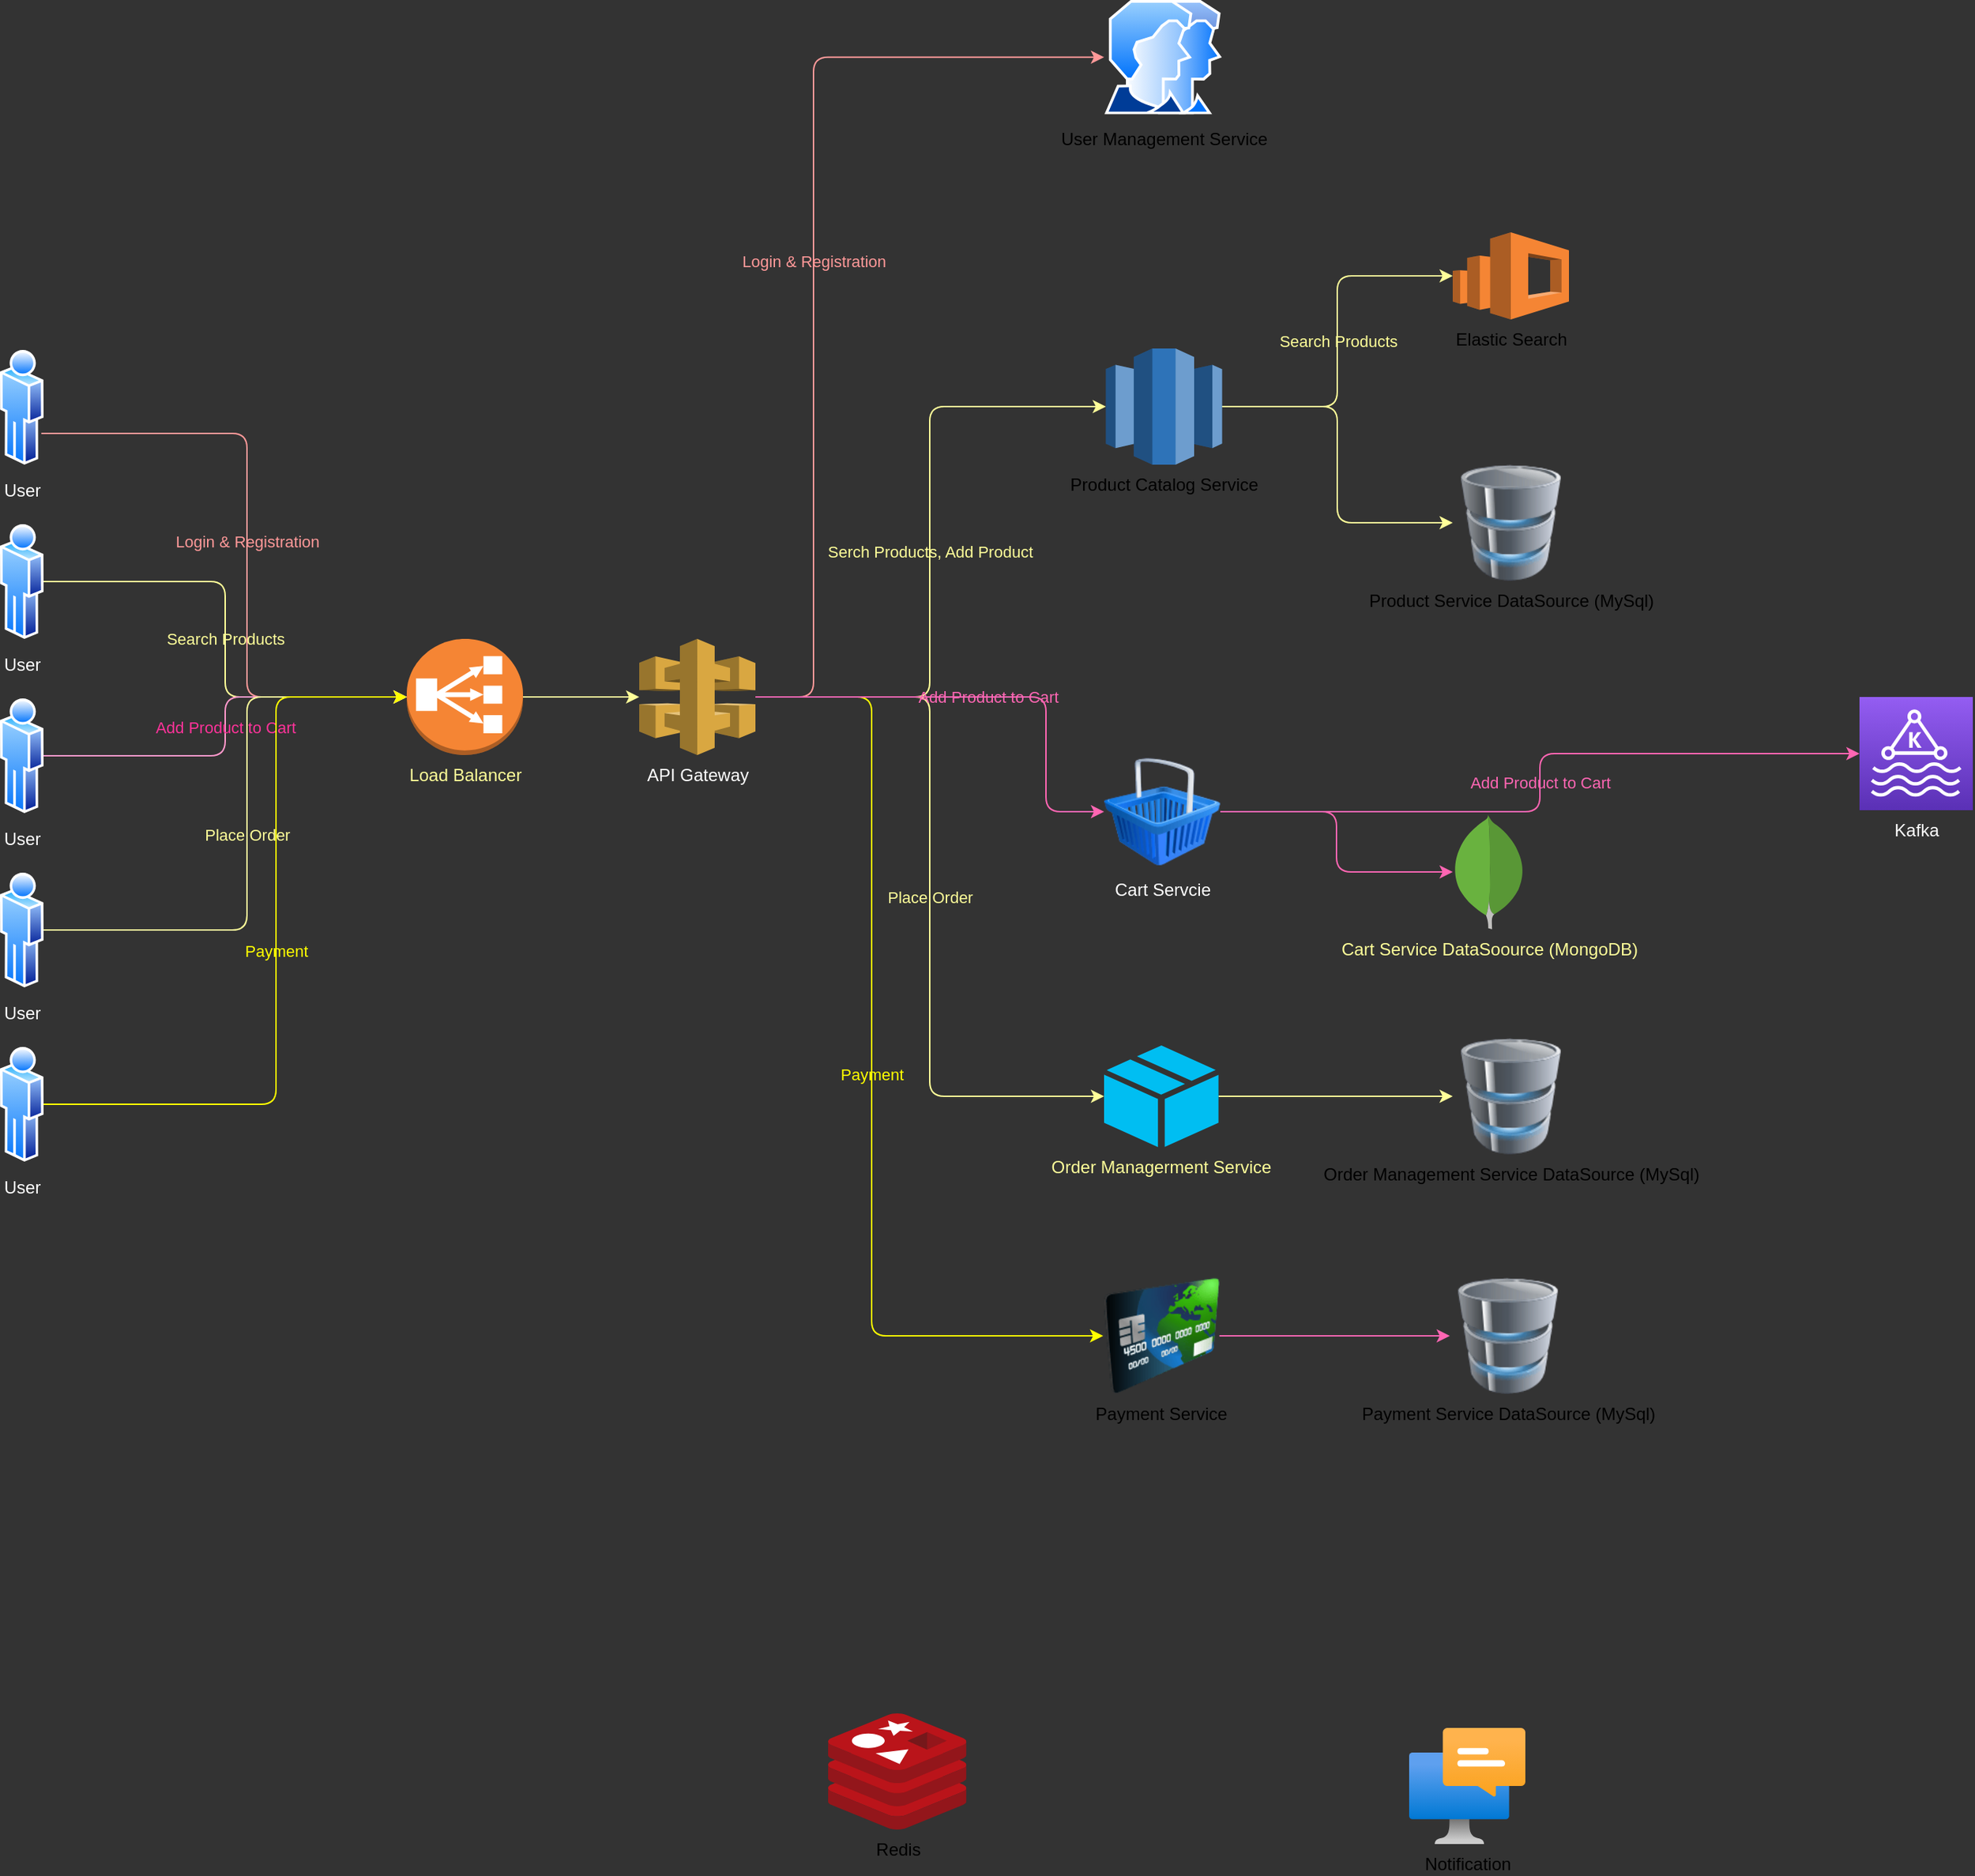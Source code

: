 <mxfile>
    <diagram id="8pjq1kX_kkjUbbWB-bO0" name="Page-1">
        <mxGraphModel dx="1778" dy="1739" grid="1" gridSize="10" guides="1" tooltips="1" connect="1" arrows="1" fold="1" page="1" pageScale="1" pageWidth="850" pageHeight="1100" background="#333333" math="0" shadow="0">
            <root>
                <mxCell id="0"/>
                <mxCell id="1" parent="0"/>
                <mxCell id="28" value="Search Products" style="edgeStyle=elbowEdgeStyle;html=1;entryX=0;entryY=0.5;entryDx=0;entryDy=0;entryPerimeter=0;fontColor=#FFFF99;labelBackgroundColor=none;strokeColor=#FFFF99;" edge="1" parent="1" source="2" target="11">
                    <mxGeometry relative="1" as="geometry"/>
                </mxCell>
                <mxCell id="32" value="" style="edgeStyle=elbowEdgeStyle;html=1;fontColor=#FFFF99;labelBackgroundColor=none;strokeColor=#FFFF99;" edge="1" parent="1" source="2" target="9">
                    <mxGeometry relative="1" as="geometry"/>
                </mxCell>
                <mxCell id="2" value="Product Catalog Service" style="outlineConnect=0;dashed=0;verticalLabelPosition=bottom;verticalAlign=top;align=center;html=1;shape=mxgraph.aws3.redshift;fillColor=#2E73B8;gradientColor=none;" vertex="1" parent="1">
                    <mxGeometry x="321.24" y="200" width="80" height="80" as="geometry"/>
                </mxCell>
                <mxCell id="3" value="User Management Service" style="aspect=fixed;perimeter=ellipsePerimeter;html=1;align=center;shadow=0;dashed=0;spacingTop=3;image;image=img/lib/active_directory/user_accounts.svg;labelBackgroundColor=none;" vertex="1" parent="1">
                    <mxGeometry x="320" y="-40" width="81.24" height="78.8" as="geometry"/>
                </mxCell>
                <mxCell id="56" style="edgeStyle=elbowEdgeStyle;html=1;labelBackgroundColor=none;strokeColor=#FF66B3;fontColor=#FF66B3;" edge="1" parent="1" source="7" target="57">
                    <mxGeometry relative="1" as="geometry">
                        <mxPoint x="490" y="970" as="targetPoint"/>
                    </mxGeometry>
                </mxCell>
                <mxCell id="7" value="Payment Service" style="image;html=1;image=img/lib/clip_art/finance/Credit_Card_128x128.png;labelBackgroundColor=none;" vertex="1" parent="1">
                    <mxGeometry x="319.38" y="840" width="80" height="80" as="geometry"/>
                </mxCell>
                <mxCell id="8" value="Notification&lt;br&gt;" style="aspect=fixed;html=1;points=[];align=center;image;fontSize=12;image=img/lib/azure2/other/Windows_Notification_Services.svg;labelBackgroundColor=none;" vertex="1" parent="1">
                    <mxGeometry x="530" y="1150" width="80" height="80" as="geometry"/>
                </mxCell>
                <mxCell id="9" value="Product Service DataSource (MySql)" style="image;html=1;image=img/lib/clip_art/computers/Database_128x128.png;labelBackgroundColor=none;" vertex="1" parent="1">
                    <mxGeometry x="560" y="280" width="80" height="80" as="geometry"/>
                </mxCell>
                <mxCell id="10" value="Redis" style="sketch=0;aspect=fixed;html=1;points=[];align=center;image;fontSize=12;image=img/lib/mscae/Cache_Redis_Product.svg;labelBackgroundColor=none;" vertex="1" parent="1">
                    <mxGeometry x="130" y="1140" width="95.23" height="80" as="geometry"/>
                </mxCell>
                <mxCell id="11" value="Elastic Search" style="outlineConnect=0;dashed=0;verticalLabelPosition=bottom;verticalAlign=top;align=center;html=1;shape=mxgraph.aws3.elasticsearch_service;fillColor=#F58534;gradientColor=none;" vertex="1" parent="1">
                    <mxGeometry x="560" y="120" width="80" height="60" as="geometry"/>
                </mxCell>
                <mxCell id="14" value="Kafka" style="sketch=0;points=[[0,0,0],[0.25,0,0],[0.5,0,0],[0.75,0,0],[1,0,0],[0,1,0],[0.25,1,0],[0.5,1,0],[0.75,1,0],[1,1,0],[0,0.25,0],[0,0.5,0],[0,0.75,0],[1,0.25,0],[1,0.5,0],[1,0.75,0]];outlineConnect=0;fontColor=#FFFFFF;gradientColor=#945DF2;gradientDirection=north;fillColor=#5A30B5;strokeColor=#ffffff;dashed=0;verticalLabelPosition=bottom;verticalAlign=top;align=center;html=1;fontSize=12;fontStyle=0;aspect=fixed;shape=mxgraph.aws4.resourceIcon;resIcon=mxgraph.aws4.managed_streaming_for_kafka;" vertex="1" parent="1">
                    <mxGeometry x="840" y="440" width="78" height="78" as="geometry"/>
                </mxCell>
                <mxCell id="17" value="Login &amp;amp; Registration" style="edgeStyle=elbowEdgeStyle;html=1;fontColor=#FF9999;exitX=1;exitY=0.75;exitDx=0;exitDy=0;labelBackgroundColor=none;strokeColor=#FF9999;" edge="1" parent="1" source="16" target="38">
                    <mxGeometry relative="1" as="geometry">
                        <mxPoint x="-249.0" y="439.46" as="sourcePoint"/>
                        <mxPoint x="1" y="439.929" as="targetPoint"/>
                        <Array as="points">
                            <mxPoint x="-270" y="350"/>
                        </Array>
                    </mxGeometry>
                </mxCell>
                <mxCell id="16" value="User" style="aspect=fixed;perimeter=ellipsePerimeter;html=1;align=center;shadow=0;dashed=0;spacingTop=3;image;image=img/lib/active_directory/user.svg;fontColor=#FFFFFF;labelBackgroundColor=none;" vertex="1" parent="1">
                    <mxGeometry x="-440" y="200" width="30" height="81.08" as="geometry"/>
                </mxCell>
                <mxCell id="19" value="Login &amp;amp; Registration" style="edgeStyle=elbowEdgeStyle;html=1;fontColor=#FF9999;labelBackgroundColor=none;strokeColor=#FF9999;" edge="1" parent="1" source="18" target="3">
                    <mxGeometry relative="1" as="geometry">
                        <mxPoint x="240" as="targetPoint"/>
                        <Array as="points">
                            <mxPoint x="120" y="220"/>
                        </Array>
                    </mxGeometry>
                </mxCell>
                <mxCell id="26" value="Serch Products, Add Product" style="edgeStyle=elbowEdgeStyle;html=1;fontColor=#FFFF99;labelBackgroundColor=none;strokeColor=#FFFF99;" edge="1" parent="1" source="18" target="2">
                    <mxGeometry relative="1" as="geometry">
                        <mxPoint x="240" y="240" as="targetPoint"/>
                        <Array as="points">
                            <mxPoint x="200" y="320"/>
                        </Array>
                    </mxGeometry>
                </mxCell>
                <mxCell id="51" value="Place Order" style="edgeStyle=elbowEdgeStyle;html=1;labelBackgroundColor=none;strokeColor=#FFFF99;fontColor=#FFFF99;" edge="1" parent="1" source="18" target="42">
                    <mxGeometry relative="1" as="geometry"/>
                </mxCell>
                <mxCell id="55" value="Payment" style="edgeStyle=elbowEdgeStyle;html=1;labelBackgroundColor=none;strokeColor=#FFFF00;fontColor=#FFFF00;" edge="1" parent="1" source="18" target="7">
                    <mxGeometry relative="1" as="geometry">
                        <Array as="points">
                            <mxPoint x="160" y="660"/>
                        </Array>
                    </mxGeometry>
                </mxCell>
                <mxCell id="63" value="Add Product to Cart" style="edgeStyle=elbowEdgeStyle;html=1;labelBackgroundColor=none;strokeColor=#FF66B3;fontColor=#FF66B3;" edge="1" parent="1" source="18" target="33">
                    <mxGeometry relative="1" as="geometry">
                        <Array as="points">
                            <mxPoint x="280" y="440"/>
                        </Array>
                    </mxGeometry>
                </mxCell>
                <mxCell id="18" value="API Gateway" style="outlineConnect=0;dashed=0;verticalLabelPosition=bottom;verticalAlign=top;align=center;html=1;shape=mxgraph.aws3.api_gateway;fillColor=#D9A741;gradientColor=none;fontColor=#FFFFFF;" vertex="1" parent="1">
                    <mxGeometry y="400" width="80" height="80" as="geometry"/>
                </mxCell>
                <mxCell id="23" value="Search Products" style="edgeStyle=elbowEdgeStyle;html=1;fontColor=#FFFF99;labelBackgroundColor=none;strokeColor=#FFFF99;" edge="1" parent="1" source="22" target="38">
                    <mxGeometry relative="1" as="geometry"/>
                </mxCell>
                <mxCell id="22" value="User" style="aspect=fixed;perimeter=ellipsePerimeter;html=1;align=center;shadow=0;dashed=0;spacingTop=3;image;image=img/lib/active_directory/user.svg;fontColor=#FFFFFF;labelBackgroundColor=none;" vertex="1" parent="1">
                    <mxGeometry x="-440" y="320" width="30" height="81.08" as="geometry"/>
                </mxCell>
                <mxCell id="30" value="Add Product to Cart" style="edgeStyle=elbowEdgeStyle;html=1;fontColor=#FF3399;labelBackgroundColor=none;strokeColor=#FF99CC;" edge="1" parent="1" source="29" target="38">
                    <mxGeometry x="-0.001" relative="1" as="geometry">
                        <mxPoint x="-240" y="440" as="targetPoint"/>
                        <Array as="points"/>
                        <mxPoint as="offset"/>
                    </mxGeometry>
                </mxCell>
                <mxCell id="29" value="User" style="aspect=fixed;perimeter=ellipsePerimeter;html=1;align=center;shadow=0;dashed=0;spacingTop=3;image;image=img/lib/active_directory/user.svg;fontColor=#FFFFFF;labelBackgroundColor=none;" vertex="1" parent="1">
                    <mxGeometry x="-440" y="440" width="30" height="81.08" as="geometry"/>
                </mxCell>
                <mxCell id="37" value="Add Product to Cart" style="edgeStyle=elbowEdgeStyle;html=1;fontColor=#FF66B3;labelBackgroundColor=none;strokeColor=#FF66B3;" edge="1" parent="1" source="33" target="14">
                    <mxGeometry relative="1" as="geometry"/>
                </mxCell>
                <mxCell id="46" style="edgeStyle=elbowEdgeStyle;html=1;labelBackgroundColor=none;strokeColor=#FF66B3;fontColor=#FF66B3;" edge="1" parent="1" source="33" target="45">
                    <mxGeometry relative="1" as="geometry"/>
                </mxCell>
                <mxCell id="33" value="Cart Servcie" style="image;html=1;image=img/lib/clip_art/finance/Shopping_Cart_128x128.png;fontColor=#FFFFFF;labelBackgroundColor=none;" vertex="1" parent="1">
                    <mxGeometry x="320.0" y="479" width="80" height="80" as="geometry"/>
                </mxCell>
                <mxCell id="40" style="edgeStyle=elbowEdgeStyle;html=1;labelBackgroundColor=none;strokeColor=#FFFF99;fontColor=#FFFF99;" edge="1" parent="1" source="38" target="18">
                    <mxGeometry relative="1" as="geometry"/>
                </mxCell>
                <mxCell id="38" value="Load Balancer" style="outlineConnect=0;dashed=0;verticalLabelPosition=bottom;verticalAlign=top;align=center;html=1;shape=mxgraph.aws3.classic_load_balancer;fillColor=#F58534;gradientColor=none;labelBackgroundColor=none;fontColor=#FFFF99;" vertex="1" parent="1">
                    <mxGeometry x="-160" y="400" width="80" height="80" as="geometry"/>
                </mxCell>
                <mxCell id="53" style="edgeStyle=elbowEdgeStyle;html=1;labelBackgroundColor=none;strokeColor=#FFFF99;fontColor=#FFFF99;" edge="1" parent="1" source="42" target="52">
                    <mxGeometry relative="1" as="geometry"/>
                </mxCell>
                <mxCell id="42" value="Order Managerment Service" style="verticalLabelPosition=bottom;html=1;verticalAlign=top;align=center;strokeColor=none;fillColor=#00BEF2;shape=mxgraph.azure.cloud_service_package_file;labelBackgroundColor=none;fontColor=#FFFF99;" vertex="1" parent="1">
                    <mxGeometry x="320" y="680" width="78.76" height="70" as="geometry"/>
                </mxCell>
                <mxCell id="45" value="Cart Service DataSoource (MongoDB)" style="dashed=0;outlineConnect=0;html=1;align=center;labelPosition=center;verticalLabelPosition=bottom;verticalAlign=top;shape=mxgraph.weblogos.mongodb;labelBackgroundColor=none;fontColor=#FFFF99;" vertex="1" parent="1">
                    <mxGeometry x="560" y="521.08" width="50" height="78.92" as="geometry"/>
                </mxCell>
                <mxCell id="50" value="Place Order" style="edgeStyle=elbowEdgeStyle;html=1;labelBackgroundColor=none;strokeColor=#FFFF99;fontColor=#FFFF99;" edge="1" parent="1" source="49" target="38">
                    <mxGeometry relative="1" as="geometry">
                        <Array as="points">
                            <mxPoint x="-270" y="520"/>
                        </Array>
                    </mxGeometry>
                </mxCell>
                <mxCell id="49" value="User" style="aspect=fixed;perimeter=ellipsePerimeter;html=1;align=center;shadow=0;dashed=0;spacingTop=3;image;image=img/lib/active_directory/user.svg;fontColor=#FFFFFF;labelBackgroundColor=none;" vertex="1" parent="1">
                    <mxGeometry x="-440" y="560" width="30" height="81.08" as="geometry"/>
                </mxCell>
                <mxCell id="52" value="Order Management Service DataSource (MySql)" style="image;html=1;image=img/lib/clip_art/computers/Database_128x128.png;labelBackgroundColor=none;" vertex="1" parent="1">
                    <mxGeometry x="560" y="675" width="80" height="80" as="geometry"/>
                </mxCell>
                <mxCell id="57" value="Payment Service DataSource (MySql)" style="image;html=1;image=img/lib/clip_art/computers/Database_128x128.png;labelBackgroundColor=none;" vertex="1" parent="1">
                    <mxGeometry x="558" y="840" width="80" height="80" as="geometry"/>
                </mxCell>
                <mxCell id="60" value="Payment" style="edgeStyle=elbowEdgeStyle;html=1;labelBackgroundColor=none;strokeColor=#FFFF00;fontColor=#FFFF00;" edge="1" parent="1" source="59" target="38">
                    <mxGeometry relative="1" as="geometry">
                        <Array as="points">
                            <mxPoint x="-250" y="580"/>
                        </Array>
                    </mxGeometry>
                </mxCell>
                <mxCell id="59" value="User" style="aspect=fixed;perimeter=ellipsePerimeter;html=1;align=center;shadow=0;dashed=0;spacingTop=3;image;image=img/lib/active_directory/user.svg;fontColor=#FFFFFF;labelBackgroundColor=none;" vertex="1" parent="1">
                    <mxGeometry x="-440" y="680" width="30" height="81.08" as="geometry"/>
                </mxCell>
            </root>
        </mxGraphModel>
    </diagram>
</mxfile>